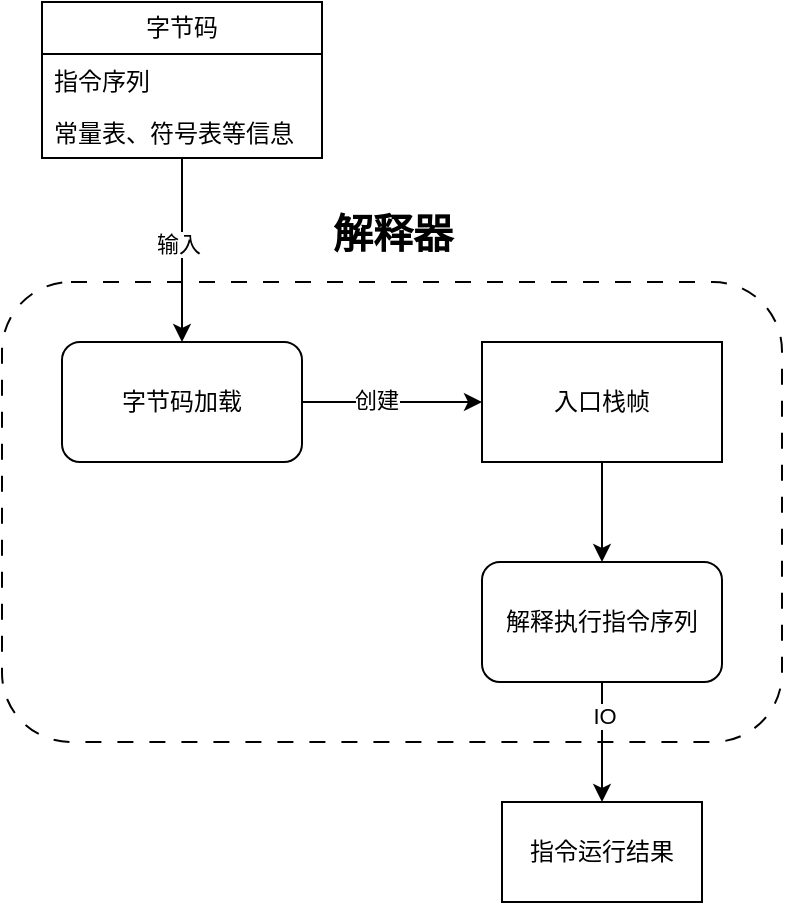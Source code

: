 <mxfile version="26.1.1">
  <diagram name="第 1 页" id="iuXHy8lRBsag6zJJ8RDM">
    <mxGraphModel dx="1562" dy="917" grid="1" gridSize="10" guides="1" tooltips="1" connect="1" arrows="1" fold="1" page="1" pageScale="1" pageWidth="850" pageHeight="950" math="0" shadow="0">
      <root>
        <mxCell id="0" />
        <mxCell id="1" parent="0" />
        <mxCell id="10Q8YxAoTIpz1AEdh6SX-1" value="字节码" style="swimlane;fontStyle=0;childLayout=stackLayout;horizontal=1;startSize=26;fillColor=none;horizontalStack=0;resizeParent=1;resizeParentMax=0;resizeLast=0;collapsible=1;marginBottom=0;whiteSpace=wrap;html=1;" vertex="1" parent="1">
          <mxGeometry x="70" y="410" width="140" height="78" as="geometry">
            <mxRectangle x="100" y="540" width="80" height="30" as="alternateBounds" />
          </mxGeometry>
        </mxCell>
        <mxCell id="10Q8YxAoTIpz1AEdh6SX-2" value="指令序列" style="text;strokeColor=none;fillColor=none;align=left;verticalAlign=top;spacingLeft=4;spacingRight=4;overflow=hidden;rotatable=0;points=[[0,0.5],[1,0.5]];portConstraint=eastwest;whiteSpace=wrap;html=1;" vertex="1" parent="10Q8YxAoTIpz1AEdh6SX-1">
          <mxGeometry y="26" width="140" height="26" as="geometry" />
        </mxCell>
        <mxCell id="10Q8YxAoTIpz1AEdh6SX-3" value="常量表、符号表等信息" style="text;strokeColor=none;fillColor=none;align=left;verticalAlign=top;spacingLeft=4;spacingRight=4;overflow=hidden;rotatable=0;points=[[0,0.5],[1,0.5]];portConstraint=eastwest;whiteSpace=wrap;html=1;" vertex="1" parent="10Q8YxAoTIpz1AEdh6SX-1">
          <mxGeometry y="52" width="140" height="26" as="geometry" />
        </mxCell>
        <mxCell id="10Q8YxAoTIpz1AEdh6SX-4" value="" style="rounded=1;whiteSpace=wrap;html=1;dashed=1;dashPattern=8 8;container=0;" vertex="1" parent="1">
          <mxGeometry x="50" y="550" width="390" height="230" as="geometry" />
        </mxCell>
        <mxCell id="10Q8YxAoTIpz1AEdh6SX-5" style="edgeStyle=orthogonalEdgeStyle;rounded=0;orthogonalLoop=1;jettySize=auto;html=1;exitX=1;exitY=0.5;exitDx=0;exitDy=0;entryX=0;entryY=0.5;entryDx=0;entryDy=0;" edge="1" parent="1" source="10Q8YxAoTIpz1AEdh6SX-9" target="10Q8YxAoTIpz1AEdh6SX-15">
          <mxGeometry relative="1" as="geometry" />
        </mxCell>
        <mxCell id="10Q8YxAoTIpz1AEdh6SX-6" value="创建" style="edgeLabel;html=1;align=center;verticalAlign=middle;resizable=0;points=[];" vertex="1" connectable="0" parent="10Q8YxAoTIpz1AEdh6SX-5">
          <mxGeometry x="-0.174" y="1" relative="1" as="geometry">
            <mxPoint as="offset" />
          </mxGeometry>
        </mxCell>
        <mxCell id="10Q8YxAoTIpz1AEdh6SX-7" style="edgeStyle=orthogonalEdgeStyle;rounded=0;orthogonalLoop=1;jettySize=auto;html=1;entryX=0.5;entryY=0;entryDx=0;entryDy=0;" edge="1" parent="1" source="10Q8YxAoTIpz1AEdh6SX-1" target="10Q8YxAoTIpz1AEdh6SX-9">
          <mxGeometry relative="1" as="geometry" />
        </mxCell>
        <mxCell id="10Q8YxAoTIpz1AEdh6SX-8" value="输入" style="edgeLabel;html=1;align=center;verticalAlign=middle;resizable=0;points=[];" vertex="1" connectable="0" parent="10Q8YxAoTIpz1AEdh6SX-7">
          <mxGeometry x="-0.163" y="-2" relative="1" as="geometry">
            <mxPoint y="4" as="offset" />
          </mxGeometry>
        </mxCell>
        <mxCell id="10Q8YxAoTIpz1AEdh6SX-9" value="字节码加载" style="rounded=1;whiteSpace=wrap;html=1;" vertex="1" parent="1">
          <mxGeometry x="80" y="580" width="120" height="60" as="geometry" />
        </mxCell>
        <mxCell id="10Q8YxAoTIpz1AEdh6SX-10" style="edgeStyle=orthogonalEdgeStyle;rounded=0;orthogonalLoop=1;jettySize=auto;html=1;exitX=0.5;exitY=1;exitDx=0;exitDy=0;" edge="1" parent="1" source="10Q8YxAoTIpz1AEdh6SX-12" target="10Q8YxAoTIpz1AEdh6SX-16">
          <mxGeometry relative="1" as="geometry" />
        </mxCell>
        <mxCell id="10Q8YxAoTIpz1AEdh6SX-11" value="IO" style="edgeLabel;html=1;align=center;verticalAlign=middle;resizable=0;points=[];" vertex="1" connectable="0" parent="10Q8YxAoTIpz1AEdh6SX-10">
          <mxGeometry x="-0.451" y="-2" relative="1" as="geometry">
            <mxPoint x="3" as="offset" />
          </mxGeometry>
        </mxCell>
        <mxCell id="10Q8YxAoTIpz1AEdh6SX-12" value="解释执行指令序列" style="rounded=1;whiteSpace=wrap;html=1;" vertex="1" parent="1">
          <mxGeometry x="290" y="690" width="120" height="60" as="geometry" />
        </mxCell>
        <mxCell id="10Q8YxAoTIpz1AEdh6SX-13" value="解释器" style="text;html=1;align=center;verticalAlign=middle;whiteSpace=wrap;rounded=0;fontStyle=1;fontSize=20;" vertex="1" parent="1">
          <mxGeometry x="202.5" y="510" width="85" height="30" as="geometry" />
        </mxCell>
        <mxCell id="10Q8YxAoTIpz1AEdh6SX-14" style="edgeStyle=orthogonalEdgeStyle;rounded=0;orthogonalLoop=1;jettySize=auto;html=1;exitX=0.5;exitY=1;exitDx=0;exitDy=0;entryX=0.5;entryY=0;entryDx=0;entryDy=0;" edge="1" parent="1" source="10Q8YxAoTIpz1AEdh6SX-15" target="10Q8YxAoTIpz1AEdh6SX-12">
          <mxGeometry relative="1" as="geometry" />
        </mxCell>
        <mxCell id="10Q8YxAoTIpz1AEdh6SX-15" value="入口栈帧" style="rounded=0;whiteSpace=wrap;html=1;" vertex="1" parent="1">
          <mxGeometry x="290" y="580" width="120" height="60" as="geometry" />
        </mxCell>
        <mxCell id="10Q8YxAoTIpz1AEdh6SX-16" value="指令运行结果" style="rounded=0;whiteSpace=wrap;html=1;" vertex="1" parent="1">
          <mxGeometry x="300" y="810" width="100" height="50" as="geometry" />
        </mxCell>
      </root>
    </mxGraphModel>
  </diagram>
</mxfile>
